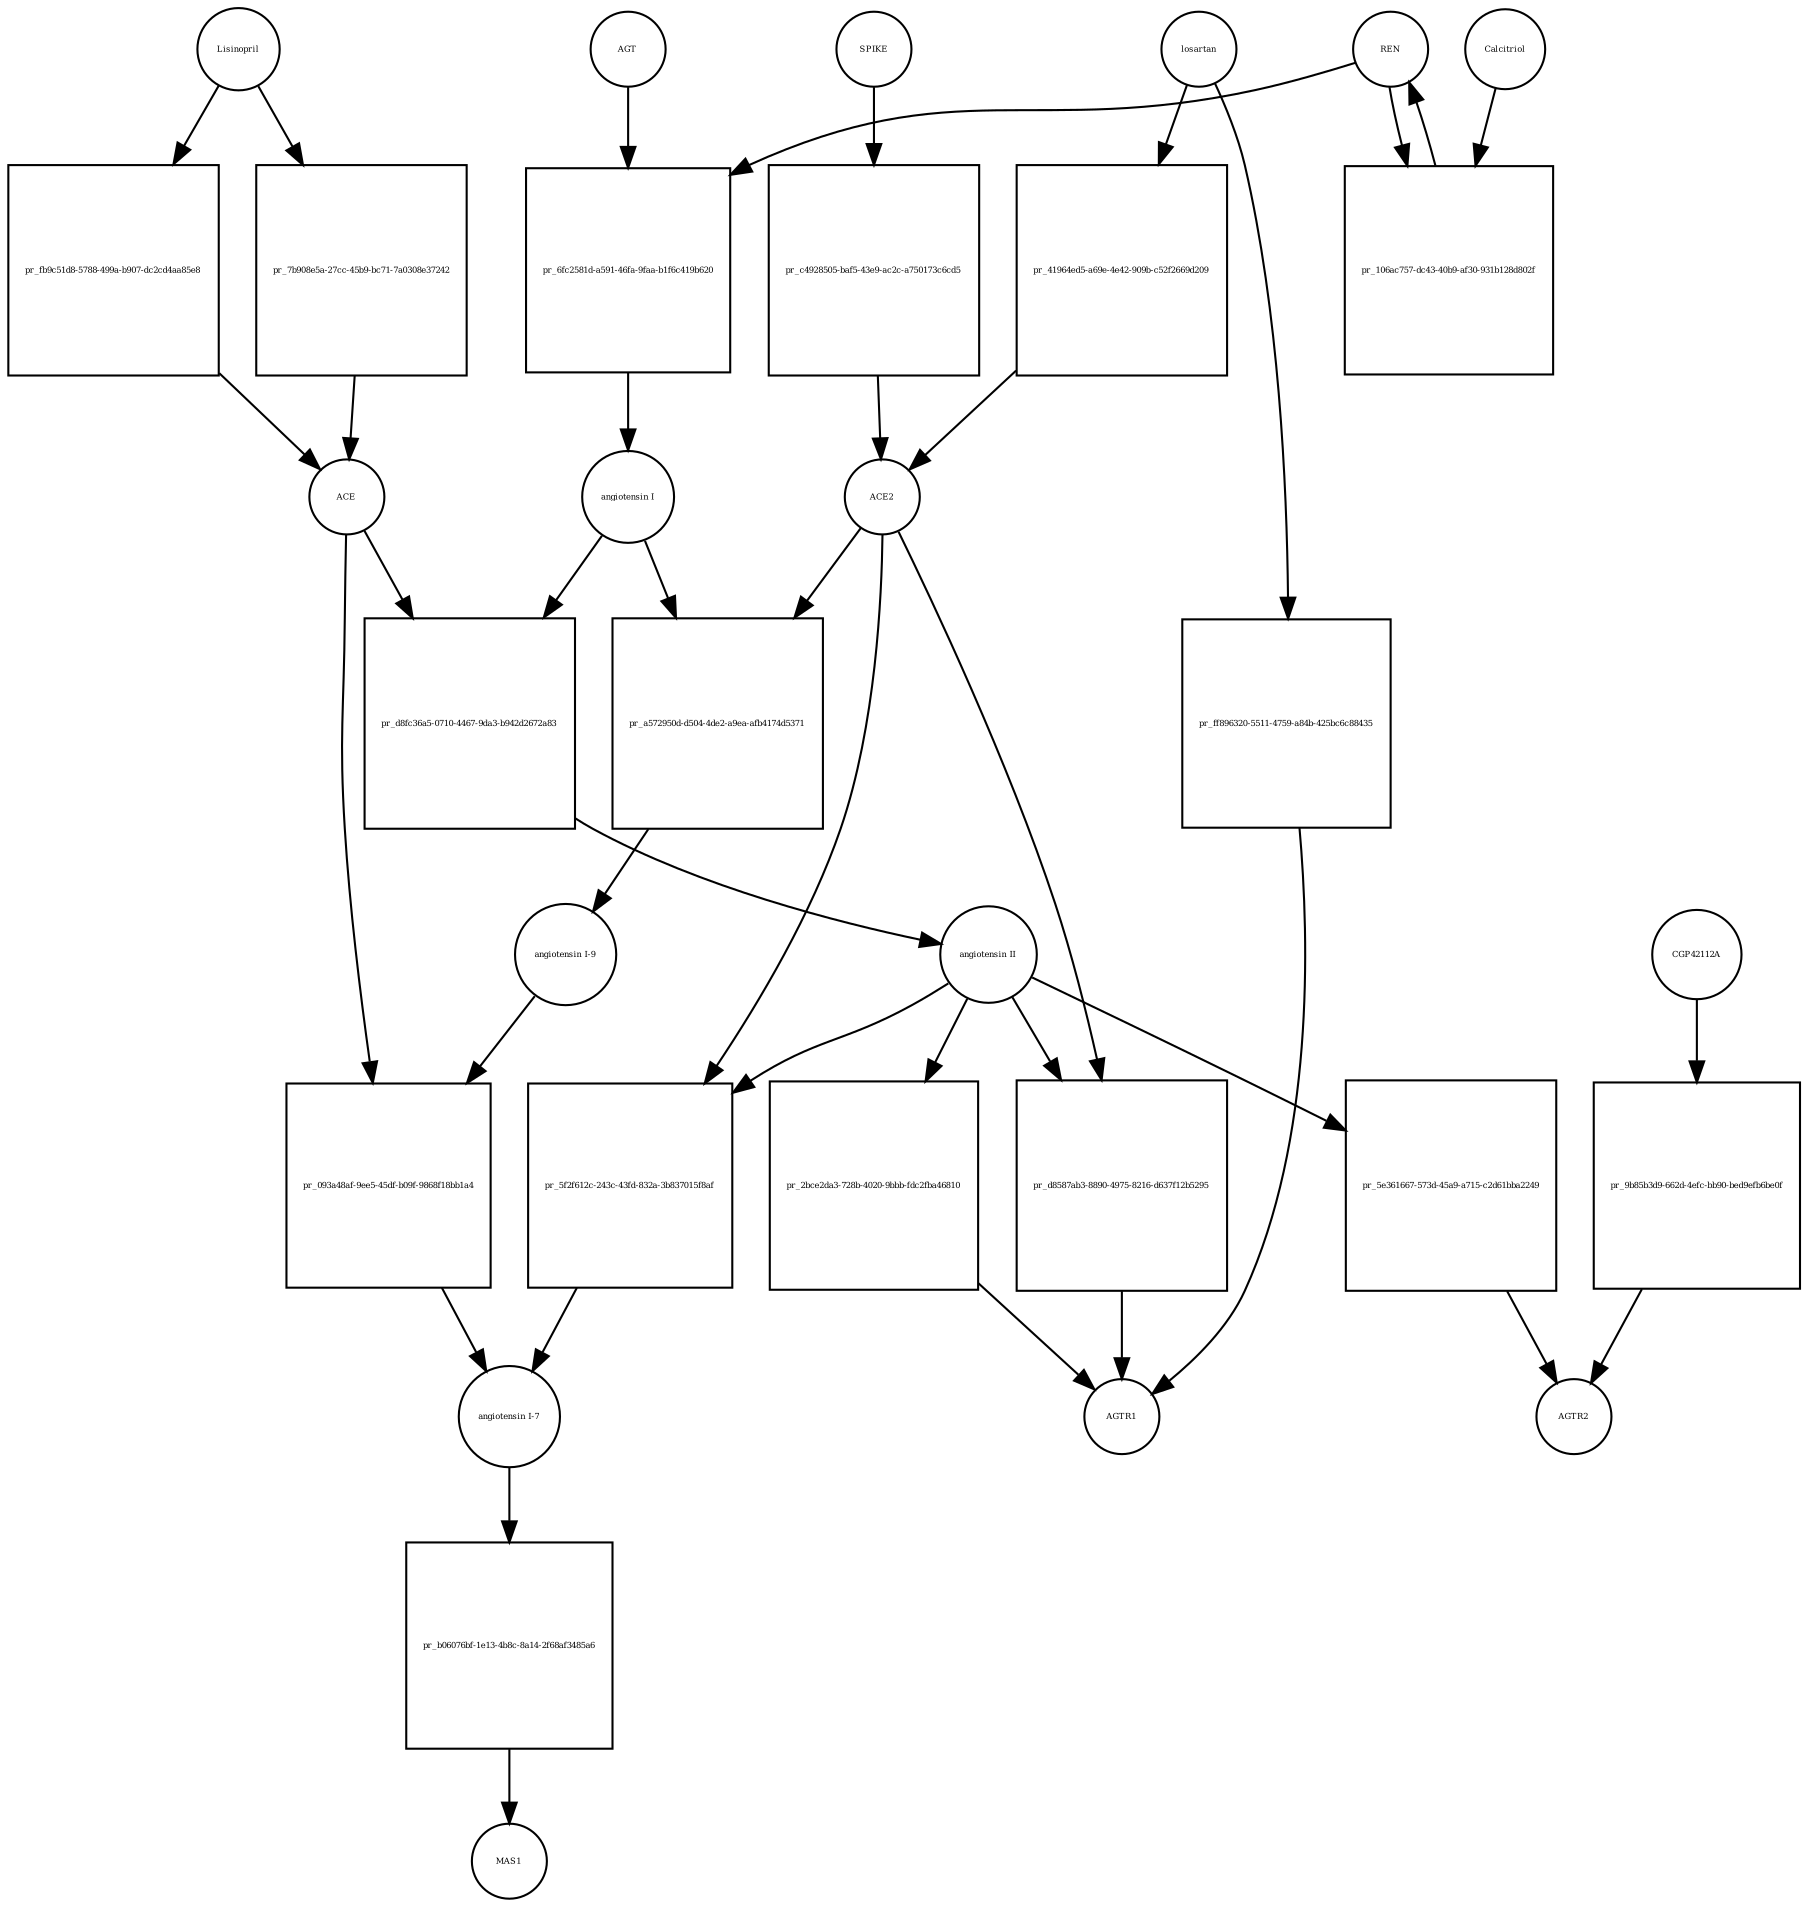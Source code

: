 strict digraph  {
AGT [annotation="", bipartite=0, cls=macromolecule, fontsize=4, label=AGT, shape=circle];
"pr_6fc2581d-a591-46fa-9faa-b1f6c419b620" [annotation="", bipartite=1, cls=process, fontsize=4, label="pr_6fc2581d-a591-46fa-9faa-b1f6c419b620", shape=square];
"angiotensin I" [annotation="", bipartite=0, cls="simple chemical", fontsize=4, label="angiotensin I", shape=circle];
REN [annotation="", bipartite=0, cls=macromolecule, fontsize=4, label=REN, shape=circle];
"pr_d8fc36a5-0710-4467-9da3-b942d2672a83" [annotation="", bipartite=1, cls=process, fontsize=4, label="pr_d8fc36a5-0710-4467-9da3-b942d2672a83", shape=square];
"angiotensin II" [annotation="", bipartite=0, cls="simple chemical", fontsize=4, label="angiotensin II", shape=circle];
ACE [annotation="", bipartite=0, cls=macromolecule, fontsize=4, label=ACE, shape=circle];
"pr_a572950d-d504-4de2-a9ea-afb4174d5371" [annotation="", bipartite=1, cls=process, fontsize=4, label="pr_a572950d-d504-4de2-a9ea-afb4174d5371", shape=square];
"angiotensin I-9" [annotation="", bipartite=0, cls="simple chemical", fontsize=4, label="angiotensin I-9", shape=circle];
ACE2 [annotation="", bipartite=0, cls=macromolecule, fontsize=4, label=ACE2, shape=circle];
"pr_093a48af-9ee5-45df-b09f-9868f18bb1a4" [annotation="", bipartite=1, cls=process, fontsize=4, label="pr_093a48af-9ee5-45df-b09f-9868f18bb1a4", shape=square];
"angiotensin I-7" [annotation="", bipartite=0, cls="simple chemical", fontsize=4, label="angiotensin I-7", shape=circle];
"pr_5f2f612c-243c-43fd-832a-3b837015f8af" [annotation="", bipartite=1, cls=process, fontsize=4, label="pr_5f2f612c-243c-43fd-832a-3b837015f8af", shape=square];
SPIKE [annotation="", bipartite=0, cls=macromolecule, fontsize=4, label=SPIKE, shape=circle];
"pr_c4928505-baf5-43e9-ac2c-a750173c6cd5" [annotation="", bipartite=1, cls=process, fontsize=4, label="pr_c4928505-baf5-43e9-ac2c-a750173c6cd5", shape=square];
Lisinopril [annotation="", bipartite=0, cls="simple chemical", fontsize=4, label=Lisinopril, shape=circle];
"pr_fb9c51d8-5788-499a-b907-dc2cd4aa85e8" [annotation="", bipartite=1, cls=process, fontsize=4, label="pr_fb9c51d8-5788-499a-b907-dc2cd4aa85e8", shape=square];
"pr_2bce2da3-728b-4020-9bbb-fdc2fba46810" [annotation="", bipartite=1, cls=process, fontsize=4, label="pr_2bce2da3-728b-4020-9bbb-fdc2fba46810", shape=square];
AGTR1 [annotation="", bipartite=0, cls=macromolecule, fontsize=4, label=AGTR1, shape=circle];
"pr_5e361667-573d-45a9-a715-c2d61bba2249" [annotation="", bipartite=1, cls=process, fontsize=4, label="pr_5e361667-573d-45a9-a715-c2d61bba2249", shape=square];
AGTR2 [annotation="", bipartite=0, cls=macromolecule, fontsize=4, label=AGTR2, shape=circle];
"pr_b06076bf-1e13-4b8c-8a14-2f68af3485a6" [annotation="", bipartite=1, cls=process, fontsize=4, label="pr_b06076bf-1e13-4b8c-8a14-2f68af3485a6", shape=square];
MAS1 [annotation="", bipartite=0, cls=macromolecule, fontsize=4, label=MAS1, shape=circle];
losartan [annotation="", bipartite=0, cls="simple chemical", fontsize=4, label=losartan, shape=circle];
"pr_ff896320-5511-4759-a84b-425bc6c88435" [annotation="", bipartite=1, cls=process, fontsize=4, label="pr_ff896320-5511-4759-a84b-425bc6c88435", shape=square];
"pr_106ac757-dc43-40b9-af30-931b128d802f" [annotation="", bipartite=1, cls=process, fontsize=4, label="pr_106ac757-dc43-40b9-af30-931b128d802f", shape=square];
Calcitriol [annotation="", bipartite=0, cls="simple chemical", fontsize=4, label=Calcitriol, shape=circle];
"pr_7b908e5a-27cc-45b9-bc71-7a0308e37242" [annotation="", bipartite=1, cls=process, fontsize=4, label="pr_7b908e5a-27cc-45b9-bc71-7a0308e37242", shape=square];
"pr_d8587ab3-8890-4975-8216-d637f12b5295" [annotation="", bipartite=1, cls=process, fontsize=4, label="pr_d8587ab3-8890-4975-8216-d637f12b5295", shape=square];
CGP42112A [annotation="", bipartite=0, cls="simple chemical", fontsize=4, label=CGP42112A, shape=circle];
"pr_9b85b3d9-662d-4efc-bb90-bed9efb6be0f" [annotation="", bipartite=1, cls=process, fontsize=4, label="pr_9b85b3d9-662d-4efc-bb90-bed9efb6be0f", shape=square];
"pr_41964ed5-a69e-4e42-909b-c52f2669d209" [annotation="", bipartite=1, cls=process, fontsize=4, label="pr_41964ed5-a69e-4e42-909b-c52f2669d209", shape=square];
AGT -> "pr_6fc2581d-a591-46fa-9faa-b1f6c419b620"  [annotation="", interaction_type=consumption];
"pr_6fc2581d-a591-46fa-9faa-b1f6c419b620" -> "angiotensin I"  [annotation="", interaction_type=production];
"angiotensin I" -> "pr_d8fc36a5-0710-4467-9da3-b942d2672a83"  [annotation="", interaction_type=consumption];
"angiotensin I" -> "pr_a572950d-d504-4de2-a9ea-afb4174d5371"  [annotation="", interaction_type=consumption];
REN -> "pr_6fc2581d-a591-46fa-9faa-b1f6c419b620"  [annotation="", interaction_type=catalysis];
REN -> "pr_106ac757-dc43-40b9-af30-931b128d802f"  [annotation="", interaction_type=consumption];
"pr_d8fc36a5-0710-4467-9da3-b942d2672a83" -> "angiotensin II"  [annotation="", interaction_type=production];
"angiotensin II" -> "pr_5f2f612c-243c-43fd-832a-3b837015f8af"  [annotation="", interaction_type=consumption];
"angiotensin II" -> "pr_2bce2da3-728b-4020-9bbb-fdc2fba46810"  [annotation="", interaction_type=consumption];
"angiotensin II" -> "pr_5e361667-573d-45a9-a715-c2d61bba2249"  [annotation="", interaction_type=consumption];
"angiotensin II" -> "pr_d8587ab3-8890-4975-8216-d637f12b5295"  [annotation="", interaction_type=modulation];
ACE -> "pr_d8fc36a5-0710-4467-9da3-b942d2672a83"  [annotation="", interaction_type=catalysis];
ACE -> "pr_093a48af-9ee5-45df-b09f-9868f18bb1a4"  [annotation="", interaction_type=catalysis];
"pr_a572950d-d504-4de2-a9ea-afb4174d5371" -> "angiotensin I-9"  [annotation="", interaction_type=production];
"angiotensin I-9" -> "pr_093a48af-9ee5-45df-b09f-9868f18bb1a4"  [annotation="", interaction_type=consumption];
ACE2 -> "pr_a572950d-d504-4de2-a9ea-afb4174d5371"  [annotation="", interaction_type=catalysis];
ACE2 -> "pr_5f2f612c-243c-43fd-832a-3b837015f8af"  [annotation="", interaction_type=catalysis];
ACE2 -> "pr_d8587ab3-8890-4975-8216-d637f12b5295"  [annotation="", interaction_type=consumption];
"pr_093a48af-9ee5-45df-b09f-9868f18bb1a4" -> "angiotensin I-7"  [annotation="", interaction_type=production];
"angiotensin I-7" -> "pr_b06076bf-1e13-4b8c-8a14-2f68af3485a6"  [annotation="", interaction_type=consumption];
"pr_5f2f612c-243c-43fd-832a-3b837015f8af" -> "angiotensin I-7"  [annotation="", interaction_type=production];
SPIKE -> "pr_c4928505-baf5-43e9-ac2c-a750173c6cd5"  [annotation="", interaction_type=consumption];
"pr_c4928505-baf5-43e9-ac2c-a750173c6cd5" -> ACE2  [annotation="", interaction_type=production];
Lisinopril -> "pr_fb9c51d8-5788-499a-b907-dc2cd4aa85e8"  [annotation="", interaction_type=consumption];
Lisinopril -> "pr_7b908e5a-27cc-45b9-bc71-7a0308e37242"  [annotation="", interaction_type=consumption];
"pr_fb9c51d8-5788-499a-b907-dc2cd4aa85e8" -> ACE  [annotation="", interaction_type=production];
"pr_2bce2da3-728b-4020-9bbb-fdc2fba46810" -> AGTR1  [annotation="", interaction_type=production];
"pr_5e361667-573d-45a9-a715-c2d61bba2249" -> AGTR2  [annotation="", interaction_type=production];
"pr_b06076bf-1e13-4b8c-8a14-2f68af3485a6" -> MAS1  [annotation="", interaction_type=production];
losartan -> "pr_ff896320-5511-4759-a84b-425bc6c88435"  [annotation="", interaction_type=consumption];
losartan -> "pr_41964ed5-a69e-4e42-909b-c52f2669d209"  [annotation="", interaction_type=consumption];
"pr_ff896320-5511-4759-a84b-425bc6c88435" -> AGTR1  [annotation="", interaction_type=production];
"pr_106ac757-dc43-40b9-af30-931b128d802f" -> REN  [annotation="", interaction_type=production];
Calcitriol -> "pr_106ac757-dc43-40b9-af30-931b128d802f"  [annotation="", interaction_type=inhibition];
"pr_7b908e5a-27cc-45b9-bc71-7a0308e37242" -> ACE  [annotation="", interaction_type=production];
"pr_d8587ab3-8890-4975-8216-d637f12b5295" -> AGTR1  [annotation="", interaction_type=production];
CGP42112A -> "pr_9b85b3d9-662d-4efc-bb90-bed9efb6be0f"  [annotation="", interaction_type=consumption];
"pr_9b85b3d9-662d-4efc-bb90-bed9efb6be0f" -> AGTR2  [annotation="", interaction_type=production];
"pr_41964ed5-a69e-4e42-909b-c52f2669d209" -> ACE2  [annotation="", interaction_type=production];
}
